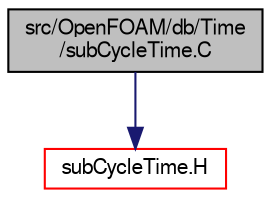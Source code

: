 digraph "src/OpenFOAM/db/Time/subCycleTime.C"
{
  bgcolor="transparent";
  edge [fontname="FreeSans",fontsize="10",labelfontname="FreeSans",labelfontsize="10"];
  node [fontname="FreeSans",fontsize="10",shape=record];
  Node0 [label="src/OpenFOAM/db/Time\l/subCycleTime.C",height=0.2,width=0.4,color="black", fillcolor="grey75", style="filled", fontcolor="black"];
  Node0 -> Node1 [color="midnightblue",fontsize="10",style="solid",fontname="FreeSans"];
  Node1 [label="subCycleTime.H",height=0.2,width=0.4,color="red",URL="$a09305.html"];
}
